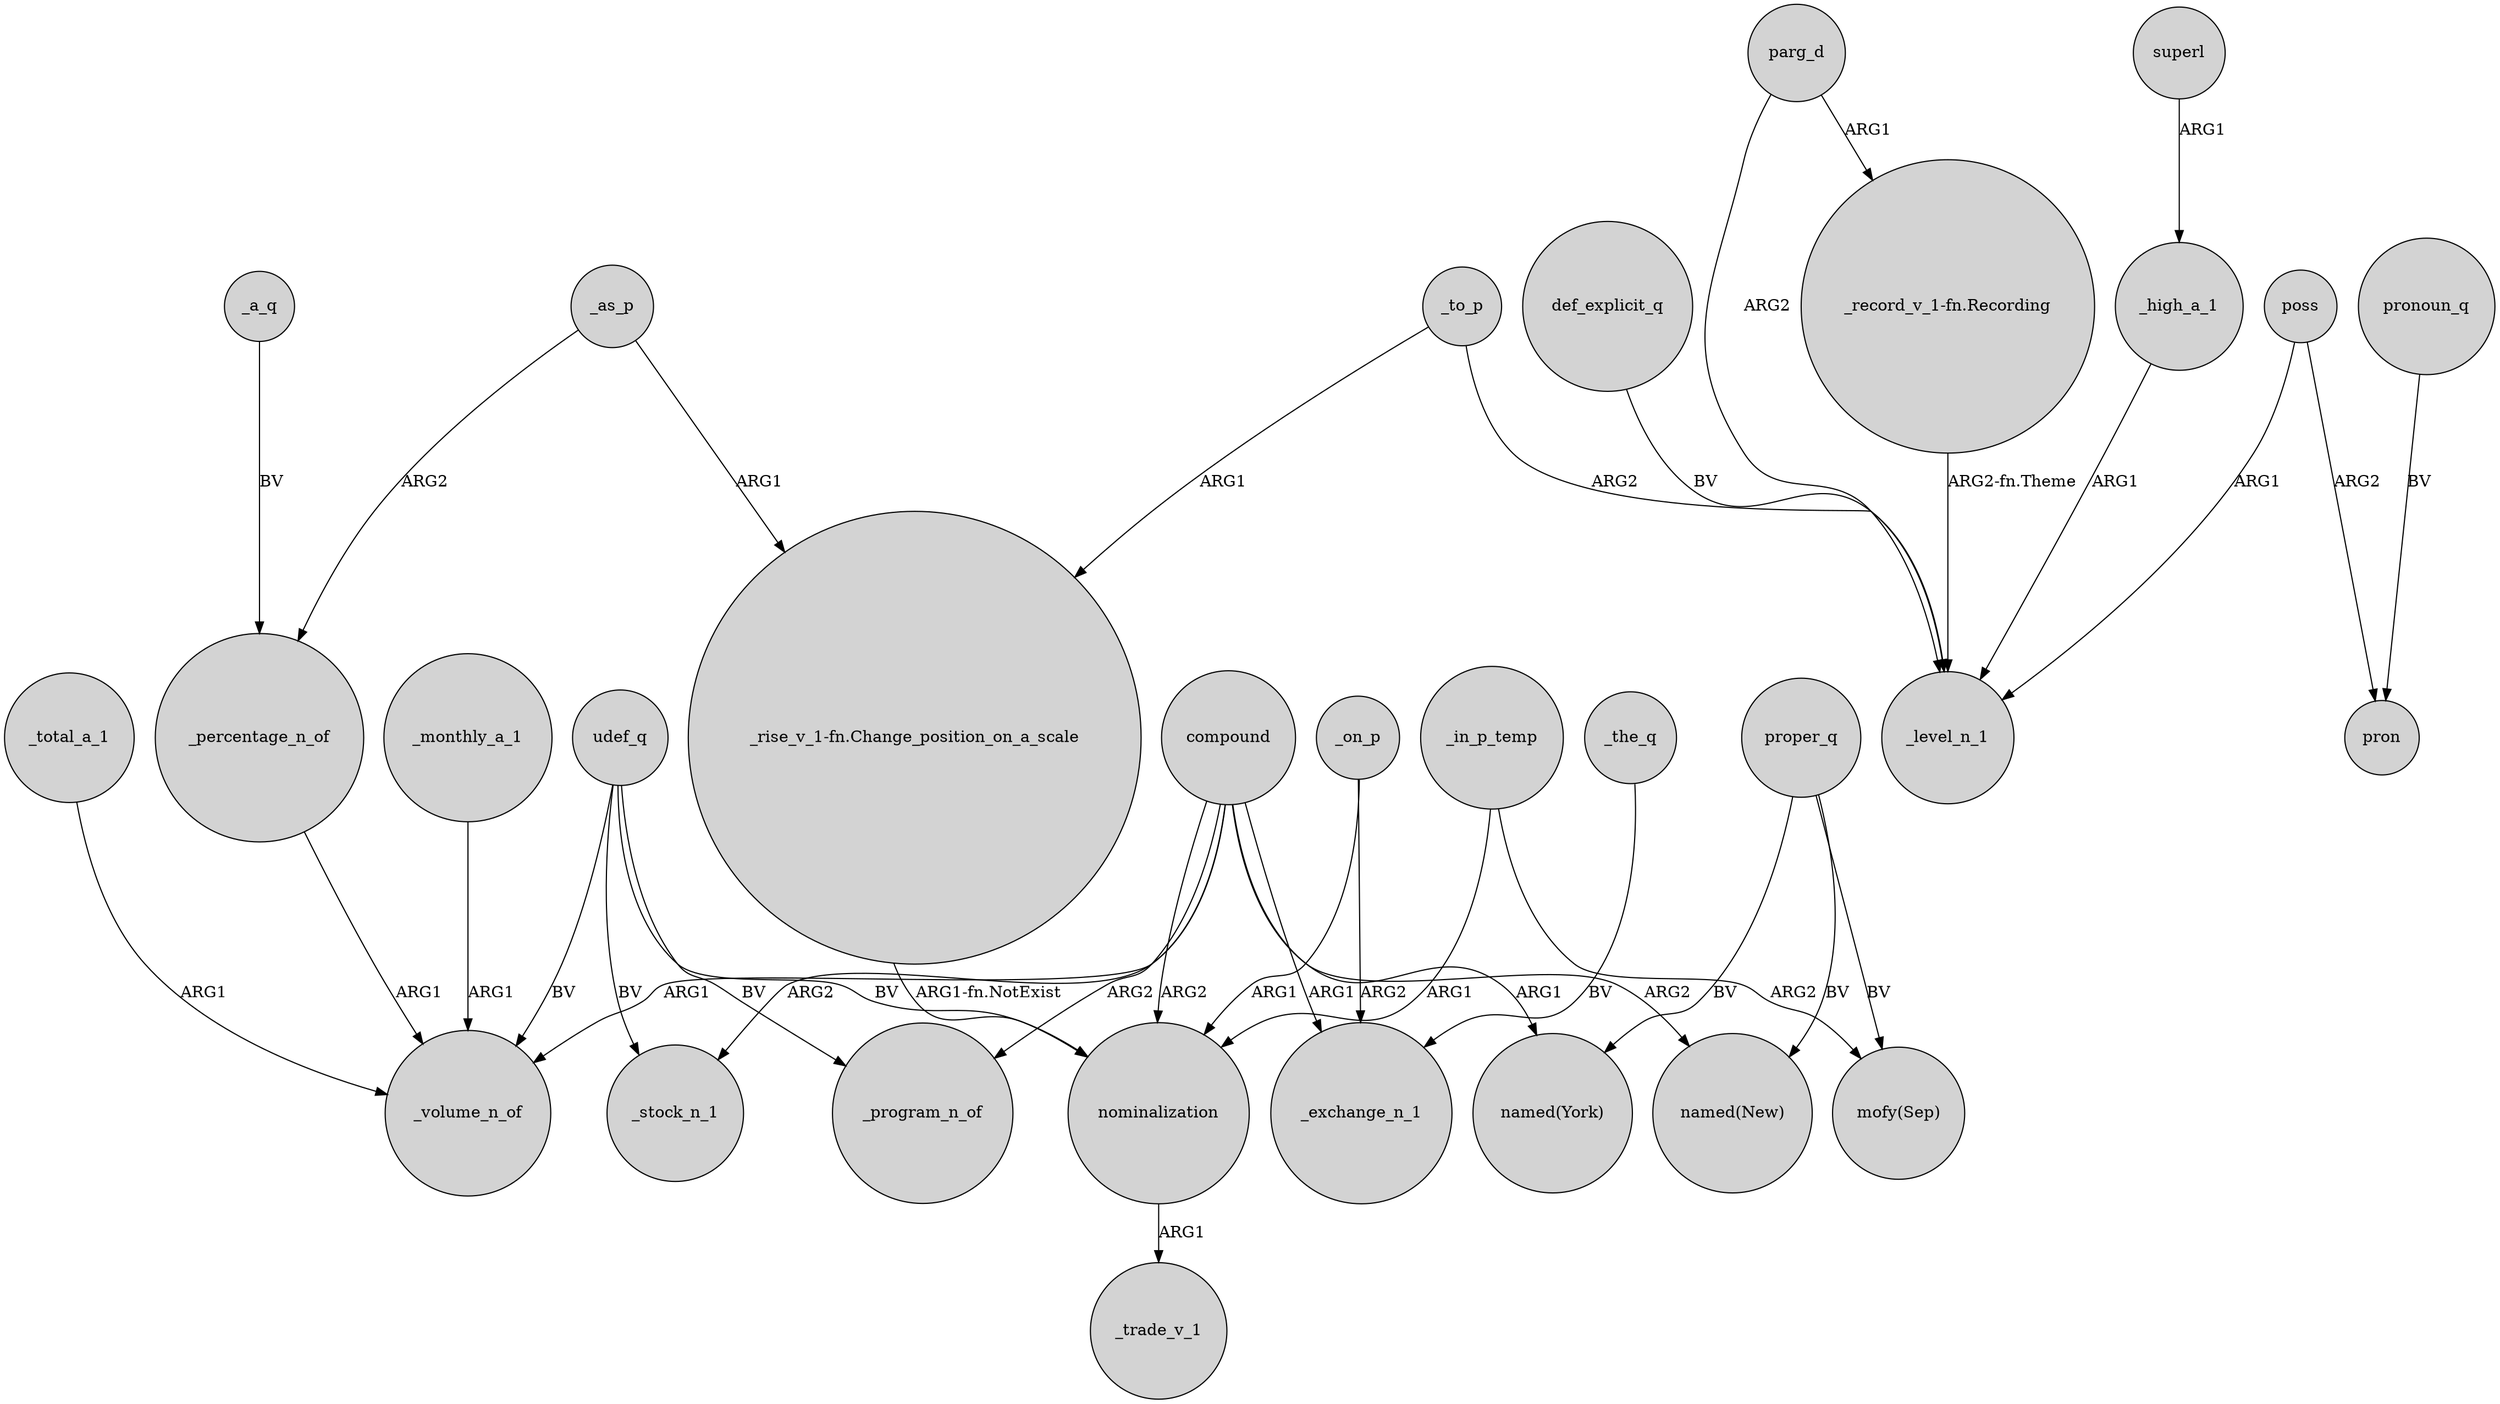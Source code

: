 digraph {
	node [shape=circle style=filled]
	_total_a_1 -> _volume_n_of [label=ARG1]
	compound -> _program_n_of [label=ARG2]
	_a_q -> _percentage_n_of [label=BV]
	compound -> "named(New)" [label=ARG2]
	poss -> pron [label=ARG2]
	parg_d -> _level_n_1 [label=ARG2]
	poss -> _level_n_1 [label=ARG1]
	proper_q -> "named(New)" [label=BV]
	superl -> _high_a_1 [label=ARG1]
	_percentage_n_of -> _volume_n_of [label=ARG1]
	udef_q -> _volume_n_of [label=BV]
	udef_q -> _program_n_of [label=BV]
	_as_p -> _percentage_n_of [label=ARG2]
	compound -> nominalization [label=ARG2]
	proper_q -> "mofy(Sep)" [label=BV]
	_on_p -> nominalization [label=ARG1]
	nominalization -> _trade_v_1 [label=ARG1]
	_monthly_a_1 -> _volume_n_of [label=ARG1]
	compound -> _stock_n_1 [label=ARG2]
	parg_d -> "_record_v_1-fn.Recording" [label=ARG1]
	pronoun_q -> pron [label=BV]
	udef_q -> _stock_n_1 [label=BV]
	compound -> "named(York)" [label=ARG1]
	compound -> _exchange_n_1 [label=ARG1]
	_high_a_1 -> _level_n_1 [label=ARG1]
	_in_p_temp -> nominalization [label=ARG1]
	_as_p -> "_rise_v_1-fn.Change_position_on_a_scale" [label=ARG1]
	udef_q -> nominalization [label=BV]
	_on_p -> _exchange_n_1 [label=ARG2]
	"_rise_v_1-fn.Change_position_on_a_scale" -> nominalization [label="ARG1-fn.NotExist"]
	def_explicit_q -> _level_n_1 [label=BV]
	proper_q -> "named(York)" [label=BV]
	_to_p -> "_rise_v_1-fn.Change_position_on_a_scale" [label=ARG1]
	_in_p_temp -> "mofy(Sep)" [label=ARG2]
	"_record_v_1-fn.Recording" -> _level_n_1 [label="ARG2-fn.Theme"]
	_the_q -> _exchange_n_1 [label=BV]
	_to_p -> _level_n_1 [label=ARG2]
	compound -> _volume_n_of [label=ARG1]
}
